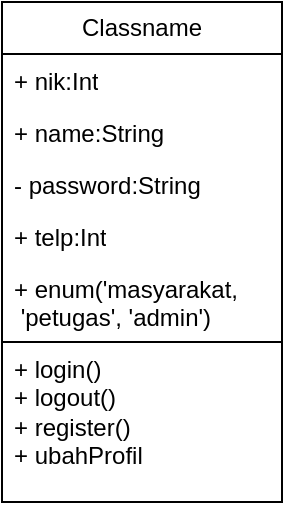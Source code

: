 <mxfile version="26.2.12">
  <diagram name="Page-1" id="TJh7XokDNPDMhZ4tgfty">
    <mxGraphModel dx="778" dy="354" grid="1" gridSize="10" guides="1" tooltips="1" connect="1" arrows="1" fold="1" page="1" pageScale="1" pageWidth="3300" pageHeight="2339" math="0" shadow="0">
      <root>
        <mxCell id="0" />
        <mxCell id="1" parent="0" />
        <mxCell id="6EDu84q0JYohri3k5mZR-9" value="Classname" style="swimlane;fontStyle=0;childLayout=stackLayout;horizontal=1;startSize=26;fillColor=none;horizontalStack=0;resizeParent=1;resizeParentMax=0;resizeLast=0;collapsible=1;marginBottom=0;whiteSpace=wrap;html=1;" vertex="1" parent="1">
          <mxGeometry x="230" y="200" width="140" height="250" as="geometry" />
        </mxCell>
        <mxCell id="6EDu84q0JYohri3k5mZR-10" value="+ nik:Int" style="text;strokeColor=none;fillColor=none;align=left;verticalAlign=top;spacingLeft=4;spacingRight=4;overflow=hidden;rotatable=0;points=[[0,0.5],[1,0.5]];portConstraint=eastwest;whiteSpace=wrap;html=1;" vertex="1" parent="6EDu84q0JYohri3k5mZR-9">
          <mxGeometry y="26" width="140" height="26" as="geometry" />
        </mxCell>
        <mxCell id="6EDu84q0JYohri3k5mZR-11" value="+ name:String" style="text;strokeColor=none;fillColor=none;align=left;verticalAlign=top;spacingLeft=4;spacingRight=4;overflow=hidden;rotatable=0;points=[[0,0.5],[1,0.5]];portConstraint=eastwest;whiteSpace=wrap;html=1;" vertex="1" parent="6EDu84q0JYohri3k5mZR-9">
          <mxGeometry y="52" width="140" height="26" as="geometry" />
        </mxCell>
        <mxCell id="6EDu84q0JYohri3k5mZR-12" value="- password:String" style="text;strokeColor=none;fillColor=none;align=left;verticalAlign=top;spacingLeft=4;spacingRight=4;overflow=hidden;rotatable=0;points=[[0,0.5],[1,0.5]];portConstraint=eastwest;whiteSpace=wrap;html=1;" vertex="1" parent="6EDu84q0JYohri3k5mZR-9">
          <mxGeometry y="78" width="140" height="26" as="geometry" />
        </mxCell>
        <mxCell id="6EDu84q0JYohri3k5mZR-13" value="+ telp:Int" style="text;strokeColor=none;fillColor=none;align=left;verticalAlign=top;spacingLeft=4;spacingRight=4;overflow=hidden;rotatable=0;points=[[0,0.5],[1,0.5]];portConstraint=eastwest;html=1;whiteSpace=wrap;" vertex="1" parent="6EDu84q0JYohri3k5mZR-9">
          <mxGeometry y="104" width="140" height="26" as="geometry" />
        </mxCell>
        <mxCell id="6EDu84q0JYohri3k5mZR-14" value="+ enum(&#39;masyarakat,&amp;nbsp; &amp;nbsp; &amp;nbsp; &amp;nbsp;&#39;petugas&#39;, &#39;admin&#39;)&amp;nbsp;" style="text;strokeColor=none;fillColor=none;align=left;verticalAlign=top;spacingLeft=4;spacingRight=4;overflow=hidden;rotatable=0;points=[[0,0.5],[1,0.5]];portConstraint=eastwest;whiteSpace=wrap;html=1;" vertex="1" parent="6EDu84q0JYohri3k5mZR-9">
          <mxGeometry y="130" width="140" height="40" as="geometry" />
        </mxCell>
        <mxCell id="6EDu84q0JYohri3k5mZR-15" value="+ login()&lt;div&gt;+ logout()&lt;/div&gt;&lt;div&gt;+ register()&lt;/div&gt;&lt;div&gt;+ ubahProfil&lt;/div&gt;" style="text;strokeColor=default;fillColor=none;align=left;verticalAlign=top;spacingLeft=4;spacingRight=4;overflow=hidden;rotatable=0;points=[[0,0.5],[1,0.5]];portConstraint=eastwest;html=1;whiteSpace=wrap;" vertex="1" parent="6EDu84q0JYohri3k5mZR-9">
          <mxGeometry y="170" width="140" height="80" as="geometry" />
        </mxCell>
      </root>
    </mxGraphModel>
  </diagram>
</mxfile>
